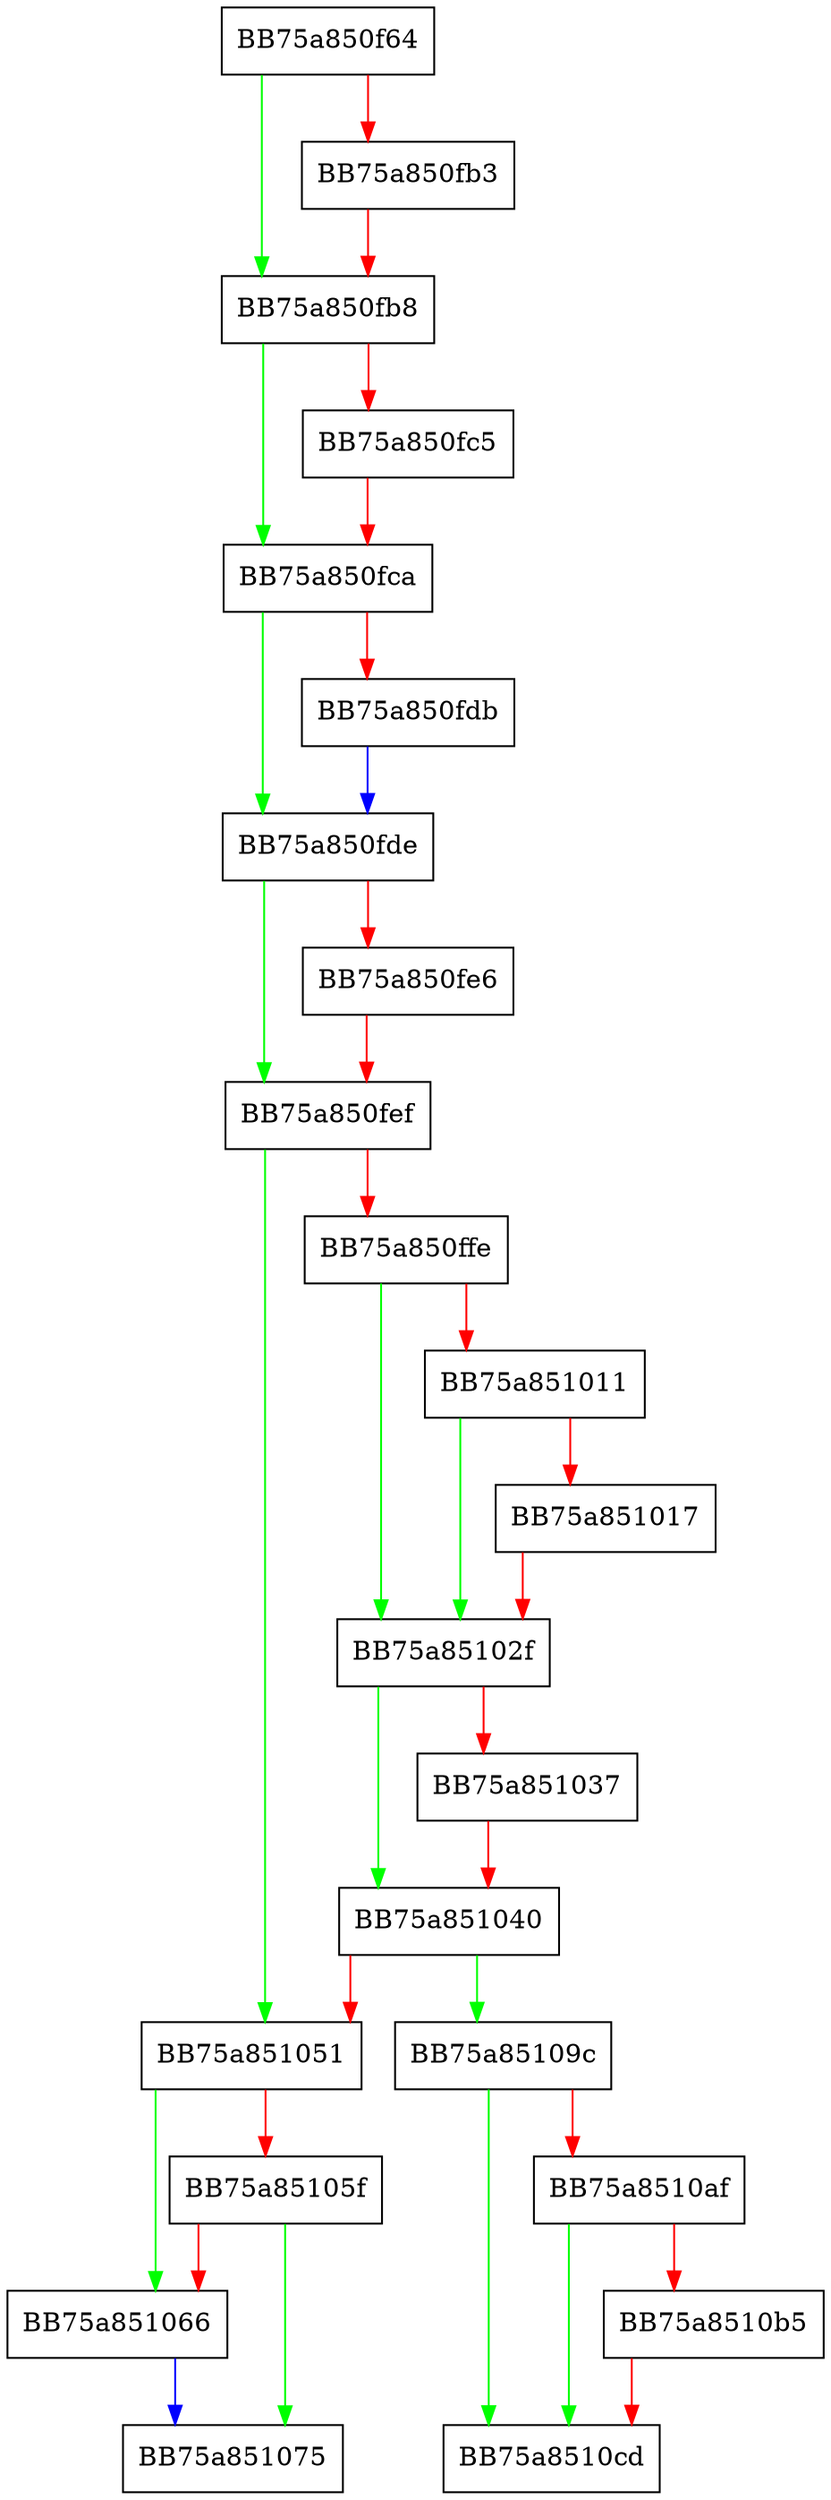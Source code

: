 digraph ProcessStartResourceItem {
  node [shape="box"];
  graph [splines=ortho];
  BB75a850f64 -> BB75a850fb8 [color="green"];
  BB75a850f64 -> BB75a850fb3 [color="red"];
  BB75a850fb3 -> BB75a850fb8 [color="red"];
  BB75a850fb8 -> BB75a850fca [color="green"];
  BB75a850fb8 -> BB75a850fc5 [color="red"];
  BB75a850fc5 -> BB75a850fca [color="red"];
  BB75a850fca -> BB75a850fde [color="green"];
  BB75a850fca -> BB75a850fdb [color="red"];
  BB75a850fdb -> BB75a850fde [color="blue"];
  BB75a850fde -> BB75a850fef [color="green"];
  BB75a850fde -> BB75a850fe6 [color="red"];
  BB75a850fe6 -> BB75a850fef [color="red"];
  BB75a850fef -> BB75a851051 [color="green"];
  BB75a850fef -> BB75a850ffe [color="red"];
  BB75a850ffe -> BB75a85102f [color="green"];
  BB75a850ffe -> BB75a851011 [color="red"];
  BB75a851011 -> BB75a85102f [color="green"];
  BB75a851011 -> BB75a851017 [color="red"];
  BB75a851017 -> BB75a85102f [color="red"];
  BB75a85102f -> BB75a851040 [color="green"];
  BB75a85102f -> BB75a851037 [color="red"];
  BB75a851037 -> BB75a851040 [color="red"];
  BB75a851040 -> BB75a85109c [color="green"];
  BB75a851040 -> BB75a851051 [color="red"];
  BB75a851051 -> BB75a851066 [color="green"];
  BB75a851051 -> BB75a85105f [color="red"];
  BB75a85105f -> BB75a851075 [color="green"];
  BB75a85105f -> BB75a851066 [color="red"];
  BB75a851066 -> BB75a851075 [color="blue"];
  BB75a85109c -> BB75a8510cd [color="green"];
  BB75a85109c -> BB75a8510af [color="red"];
  BB75a8510af -> BB75a8510cd [color="green"];
  BB75a8510af -> BB75a8510b5 [color="red"];
  BB75a8510b5 -> BB75a8510cd [color="red"];
}